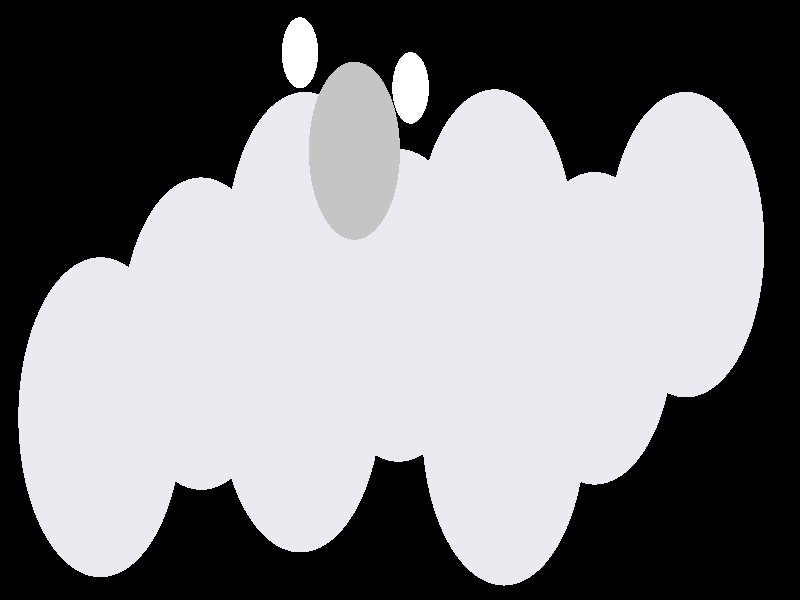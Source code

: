 #include "colors.inc"
#include "finish.inc"

global_settings {assumed_gamma 1 max_trace_level 6}
background {color White transmit 1.0}
camera {perspective
  right -11.32*x up 4.35*y
  direction 100.00*z
  location <0,0,100.00> look_at <0,0,0>}


light_source {<  2.00,   3.00,  40.00> color White
  area_light <0.70, 0, 0>, <0, 0.70, 0>, 3, 3
  adaptive 1 jitter}
// no fog
#declare simple = finish {phong 0.7}
#declare pale = finish {ambient 0.5 diffuse 0.85 roughness 0.001 specular 0.200 }
#declare intermediate = finish {ambient 0.3 diffuse 0.6 specular 0.1 roughness 0.04}
#declare vmd = finish {ambient 0.0 diffuse 0.65 phong 0.1 phong_size 40.0 specular 0.5 }
#declare jmol = finish {ambient 0.2 diffuse 0.6 specular 1 roughness 0.001 metallic}
#declare ase2 = finish {ambient 0.05 brilliance 3 diffuse 0.6 metallic specular 0.7 roughness 0.04 reflection 0.15}
#declare ase3 = finish {ambient 0.15 brilliance 2 diffuse 0.6 metallic specular 1.0 roughness 0.001 reflection 0.0}
#declare glass = finish {ambient 0.05 diffuse 0.3 specular 1.0 roughness 0.001}
#declare glass2 = finish {ambient 0.01 diffuse 0.3 specular 1.0 reflection 0.25 roughness 0.001}
#declare Rcell = 0.050;
#declare Rbond = 0.100;

#macro atom(LOC, R, COL, TRANS, FIN)
  sphere{LOC, R texture{pigment{color COL transmit TRANS} finish{FIN}}}
#end
#macro constrain(LOC, R, COL, TRANS FIN)
union{torus{R, Rcell rotate 45*z texture{pigment{color COL transmit TRANS} finish{FIN}}}
     torus{R, Rcell rotate -45*z texture{pigment{color COL transmit TRANS} finish{FIN}}}
     translate LOC}
#end

// no cell vertices
atom(< -4.24,  -0.85,  -0.02>, 1.16, rgb <0.82, 0.82, 0.88>, 0.0, ase3) // #0
atom(< -1.41,  -0.67,   0.00>, 1.16, rgb <0.82, 0.82, 0.88>, 0.0, ase3) // #1
atom(<  1.47,  -0.91,  -0.01>, 1.16, rgb <0.82, 0.82, 0.88>, 0.0, ase3) // #2
atom(< -2.88,  -0.25,  -2.43>, 1.16, rgb <0.82, 0.82, 0.88>, 0.0, ase3) // #3
atom(< -0.02,  -0.04,  -2.33>, 1.16, rgb <0.82, 0.82, 0.88>, 0.0, ase3) // #4
atom(<  2.82,  -0.21,  -2.39>, 1.16, rgb <0.82, 0.82, 0.88>, 0.0, ase3) // #5
atom(< -1.41,   0.42,  -4.75>, 1.16, rgb <0.82, 0.82, 0.88>, 0.0, ase3) // #6
atom(<  1.41,   0.44,  -4.75>, 1.16, rgb <0.82, 0.82, 0.88>, 0.0, ase3) // #7
atom(<  4.24,   0.42,  -4.76>, 1.16, rgb <0.82, 0.82, 0.88>, 0.0, ase3) // #8
atom(< -0.65,   1.09,  -0.74>, 0.65, rgb <0.56, 0.56, 0.56>, 0.0, ase3) // #9
atom(< -1.43,   1.81,  -1.01>, 0.26, rgb <1.00, 1.00, 1.00>, 0.0, ase3) // #10
atom(<  0.15,   1.54,  -0.14>, 0.26, rgb <1.00, 1.00, 1.00>, 0.0, ase3) // #11

// no constraints
